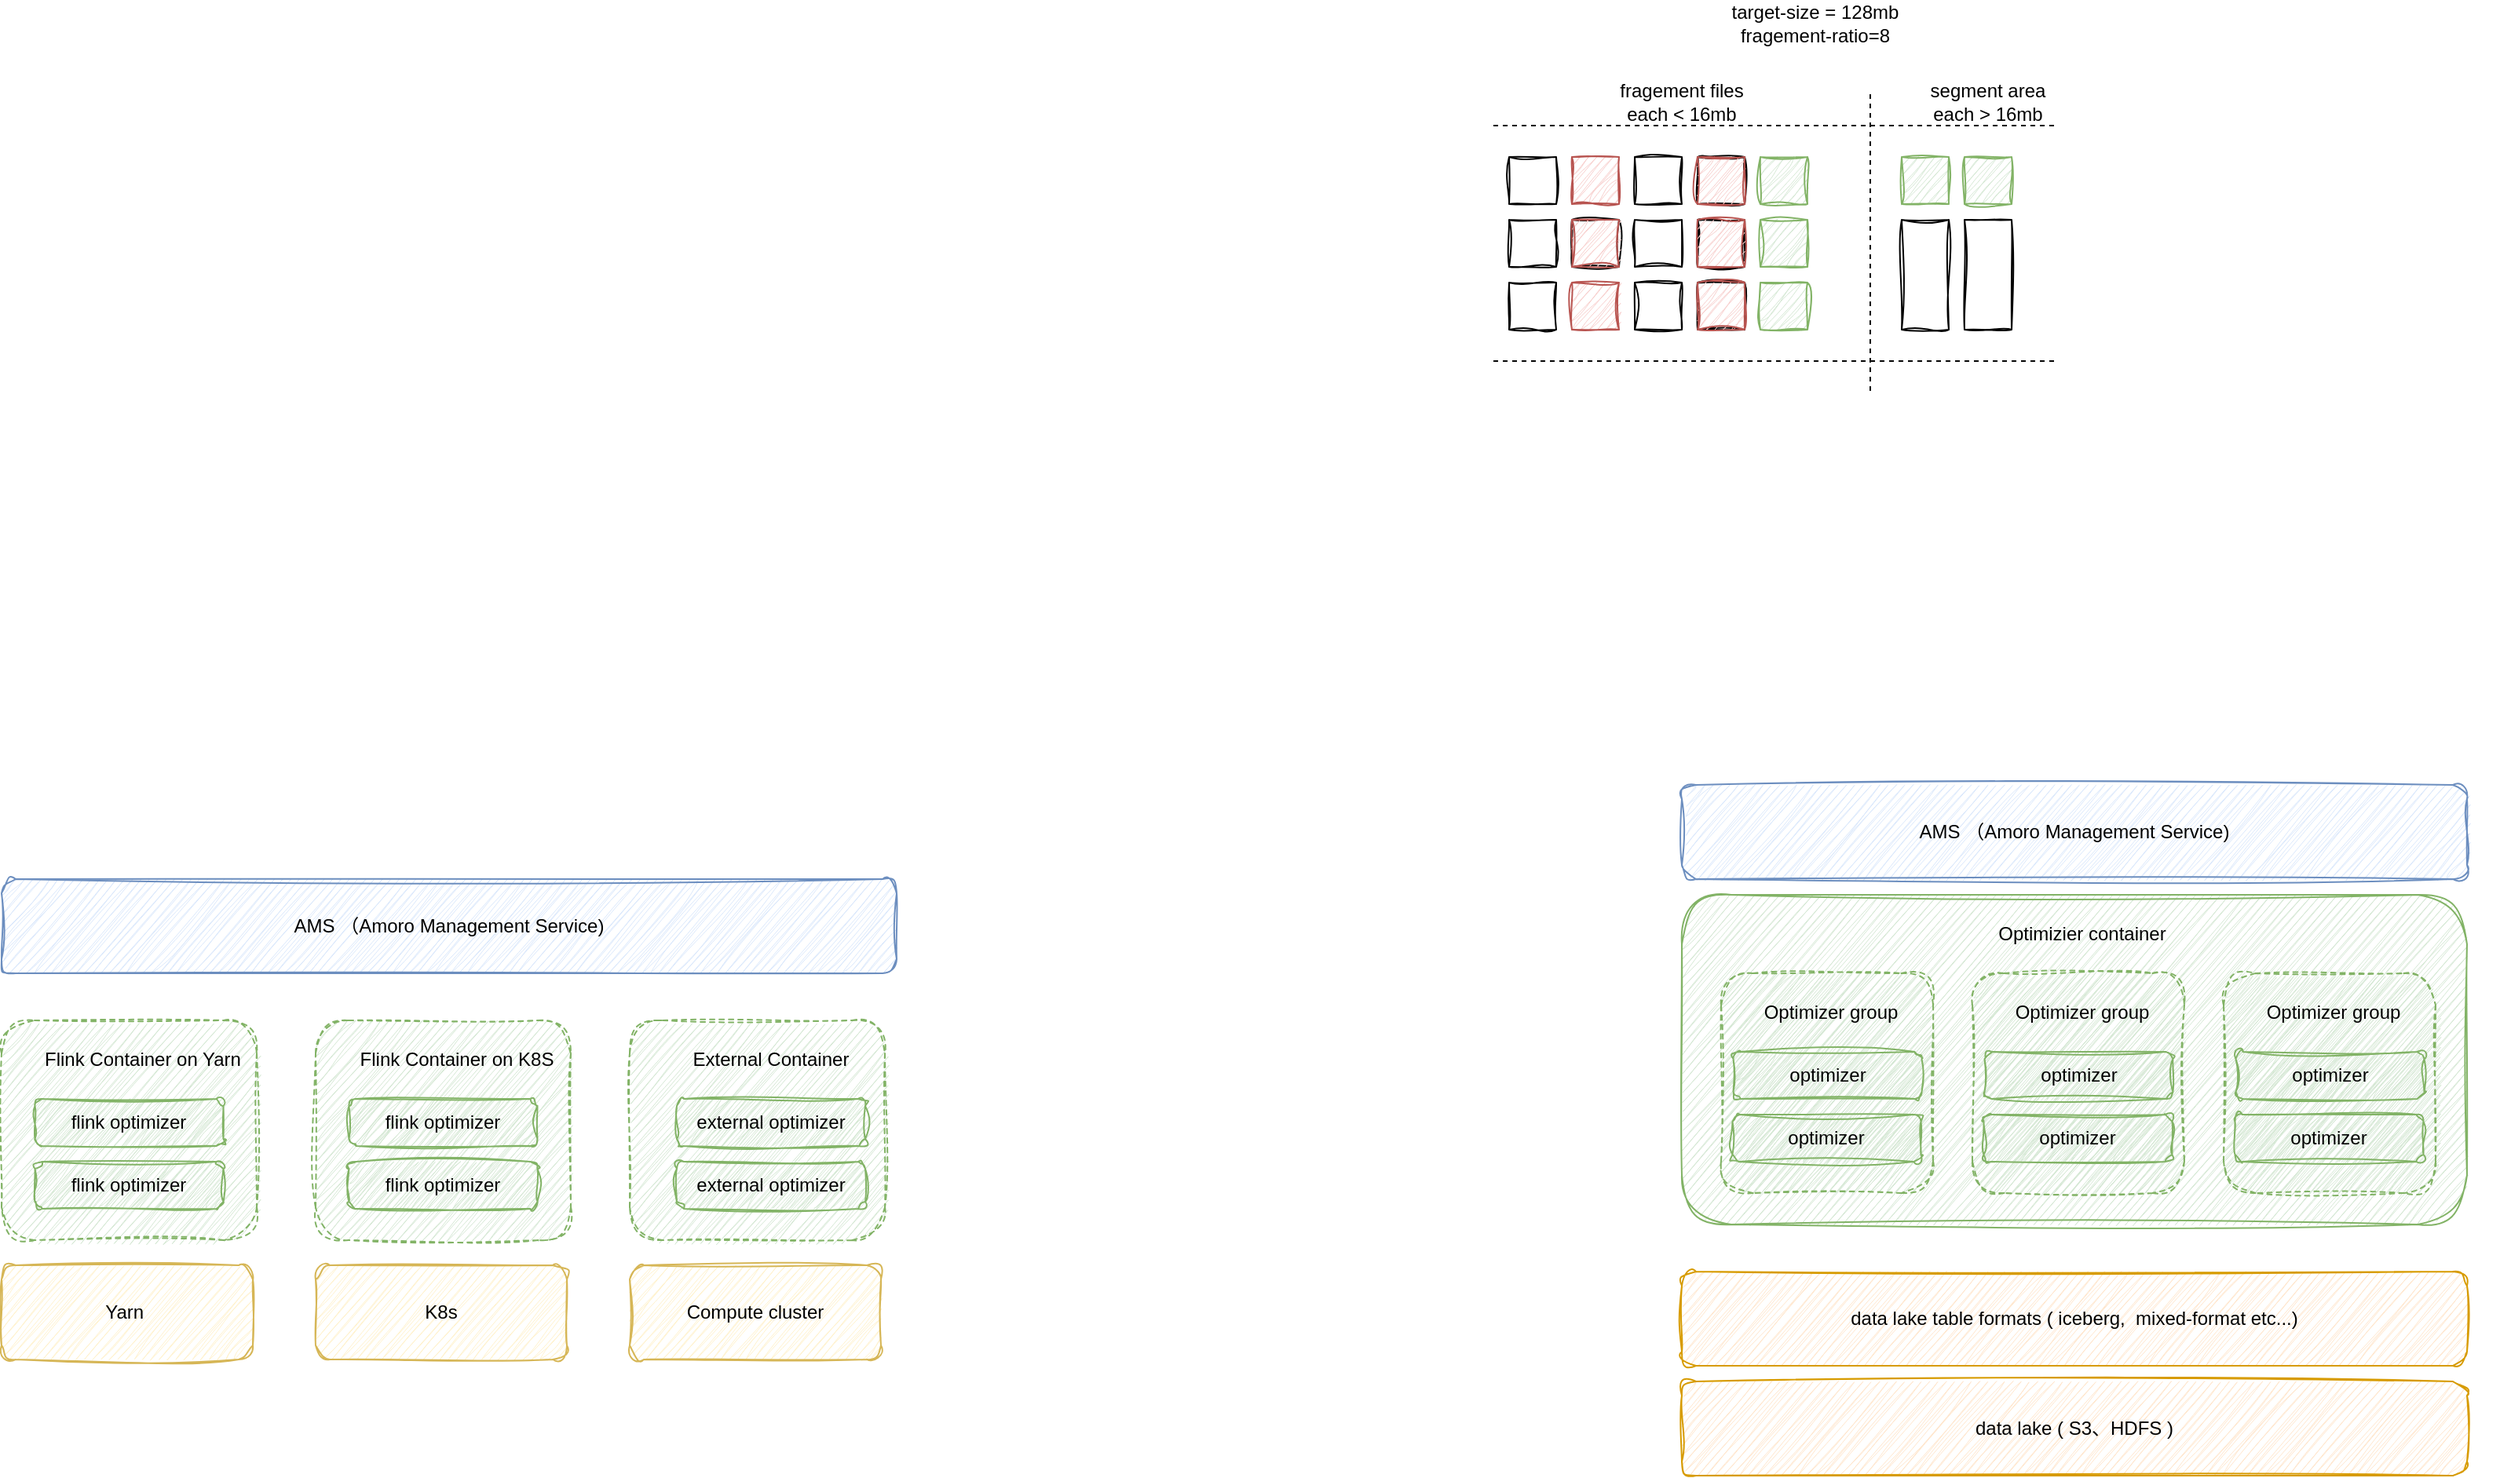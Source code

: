 <mxfile version="21.5.2" type="github">
  <diagram name="Page-1" id="tv53r37UJuACmMFxITL4">
    <mxGraphModel dx="2615" dy="616" grid="1" gridSize="10" guides="1" tooltips="1" connect="1" arrows="1" fold="1" page="1" pageScale="1" pageWidth="850" pageHeight="1100" math="0" shadow="0">
      <root>
        <mxCell id="0" />
        <mxCell id="1" parent="0" />
        <mxCell id="fvgirOWMD90nzsdTlDjV-2" value="" style="endArrow=none;dashed=1;html=1;rounded=0;" edge="1" parent="1">
          <mxGeometry width="50" height="50" relative="1" as="geometry">
            <mxPoint x="20" y="100" as="sourcePoint" />
            <mxPoint x="380" y="100" as="targetPoint" />
          </mxGeometry>
        </mxCell>
        <mxCell id="fvgirOWMD90nzsdTlDjV-3" value="" style="rounded=0;whiteSpace=wrap;html=1;sketch=1;curveFitting=1;jiggle=2;" vertex="1" parent="1">
          <mxGeometry x="30" y="120" width="30" height="30" as="geometry" />
        </mxCell>
        <mxCell id="fvgirOWMD90nzsdTlDjV-4" value="" style="rounded=0;whiteSpace=wrap;html=1;fillColor=#f8cecc;strokeColor=#b85450;sketch=1;curveFitting=1;jiggle=2;" vertex="1" parent="1">
          <mxGeometry x="70" y="120" width="30" height="30" as="geometry" />
        </mxCell>
        <mxCell id="fvgirOWMD90nzsdTlDjV-5" value="" style="rounded=0;whiteSpace=wrap;html=1;sketch=1;curveFitting=1;jiggle=2;" vertex="1" parent="1">
          <mxGeometry x="110" y="120" width="30" height="30" as="geometry" />
        </mxCell>
        <mxCell id="fvgirOWMD90nzsdTlDjV-6" value="" style="rounded=0;whiteSpace=wrap;html=1;sketch=1;curveFitting=1;jiggle=2;" vertex="1" parent="1">
          <mxGeometry x="150" y="120" width="30" height="30" as="geometry" />
        </mxCell>
        <mxCell id="fvgirOWMD90nzsdTlDjV-7" value="" style="rounded=0;whiteSpace=wrap;html=1;fillColor=#d5e8d4;strokeColor=#82b366;sketch=1;curveFitting=1;jiggle=2;" vertex="1" parent="1">
          <mxGeometry x="190" y="120" width="30" height="30" as="geometry" />
        </mxCell>
        <mxCell id="fvgirOWMD90nzsdTlDjV-8" value="" style="rounded=0;whiteSpace=wrap;html=1;sketch=1;curveFitting=1;jiggle=2;" vertex="1" parent="1">
          <mxGeometry x="30" y="160" width="30" height="30" as="geometry" />
        </mxCell>
        <mxCell id="fvgirOWMD90nzsdTlDjV-9" value="" style="rounded=0;whiteSpace=wrap;html=1;sketch=1;curveFitting=1;jiggle=2;" vertex="1" parent="1">
          <mxGeometry x="70" y="160" width="30" height="30" as="geometry" />
        </mxCell>
        <mxCell id="fvgirOWMD90nzsdTlDjV-10" value="" style="rounded=0;whiteSpace=wrap;html=1;sketch=1;curveFitting=1;jiggle=2;" vertex="1" parent="1">
          <mxGeometry x="110" y="160" width="30" height="30" as="geometry" />
        </mxCell>
        <mxCell id="fvgirOWMD90nzsdTlDjV-11" value="" style="rounded=0;whiteSpace=wrap;html=1;sketch=1;curveFitting=1;jiggle=2;" vertex="1" parent="1">
          <mxGeometry x="150" y="160" width="30" height="30" as="geometry" />
        </mxCell>
        <mxCell id="fvgirOWMD90nzsdTlDjV-12" value="" style="rounded=0;whiteSpace=wrap;html=1;fillColor=#d5e8d4;strokeColor=#82b366;sketch=1;curveFitting=1;jiggle=2;" vertex="1" parent="1">
          <mxGeometry x="190" y="160" width="30" height="30" as="geometry" />
        </mxCell>
        <mxCell id="fvgirOWMD90nzsdTlDjV-13" value="" style="rounded=0;whiteSpace=wrap;html=1;sketch=1;curveFitting=1;jiggle=2;" vertex="1" parent="1">
          <mxGeometry x="30" y="200" width="30" height="30" as="geometry" />
        </mxCell>
        <mxCell id="fvgirOWMD90nzsdTlDjV-14" value="" style="rounded=0;whiteSpace=wrap;html=1;fillColor=#f8cecc;strokeColor=#b85450;sketch=1;curveFitting=1;jiggle=2;" vertex="1" parent="1">
          <mxGeometry x="70" y="200" width="30" height="30" as="geometry" />
        </mxCell>
        <mxCell id="fvgirOWMD90nzsdTlDjV-15" value="" style="rounded=0;whiteSpace=wrap;html=1;sketch=1;curveFitting=1;jiggle=2;" vertex="1" parent="1">
          <mxGeometry x="110" y="200" width="30" height="30" as="geometry" />
        </mxCell>
        <mxCell id="fvgirOWMD90nzsdTlDjV-16" value="" style="rounded=0;whiteSpace=wrap;html=1;sketch=1;curveFitting=1;jiggle=2;" vertex="1" parent="1">
          <mxGeometry x="150" y="200" width="30" height="30" as="geometry" />
        </mxCell>
        <mxCell id="fvgirOWMD90nzsdTlDjV-17" value="" style="rounded=0;whiteSpace=wrap;html=1;fillColor=#d5e8d4;strokeColor=#82b366;sketch=1;curveFitting=1;jiggle=2;" vertex="1" parent="1">
          <mxGeometry x="190" y="200" width="30" height="30" as="geometry" />
        </mxCell>
        <mxCell id="fvgirOWMD90nzsdTlDjV-18" value="" style="rounded=0;whiteSpace=wrap;html=1;sketch=1;curveFitting=1;jiggle=2;" vertex="1" parent="1">
          <mxGeometry x="150" y="200" width="30" height="30" as="geometry" />
        </mxCell>
        <mxCell id="fvgirOWMD90nzsdTlDjV-19" value="" style="rounded=0;whiteSpace=wrap;html=1;sketch=1;curveFitting=1;jiggle=2;" vertex="1" parent="1">
          <mxGeometry x="150" y="160" width="30" height="30" as="geometry" />
        </mxCell>
        <mxCell id="fvgirOWMD90nzsdTlDjV-20" value="" style="rounded=0;whiteSpace=wrap;html=1;sketch=1;curveFitting=1;jiggle=2;" vertex="1" parent="1">
          <mxGeometry x="150" y="120" width="30" height="30" as="geometry" />
        </mxCell>
        <mxCell id="fvgirOWMD90nzsdTlDjV-21" value="" style="rounded=0;whiteSpace=wrap;html=1;fillColor=#f8cecc;strokeColor=#b85450;sketch=1;curveFitting=1;jiggle=2;" vertex="1" parent="1">
          <mxGeometry x="150" y="200" width="30" height="30" as="geometry" />
        </mxCell>
        <mxCell id="fvgirOWMD90nzsdTlDjV-22" value="" style="rounded=0;whiteSpace=wrap;html=1;fillColor=#f8cecc;strokeColor=#b85450;sketch=1;curveFitting=1;jiggle=2;" vertex="1" parent="1">
          <mxGeometry x="150" y="160" width="30" height="30" as="geometry" />
        </mxCell>
        <mxCell id="fvgirOWMD90nzsdTlDjV-23" value="" style="rounded=0;whiteSpace=wrap;html=1;fillColor=#f8cecc;strokeColor=#b85450;sketch=1;curveFitting=1;jiggle=2;" vertex="1" parent="1">
          <mxGeometry x="150" y="120" width="30" height="30" as="geometry" />
        </mxCell>
        <mxCell id="fvgirOWMD90nzsdTlDjV-24" value="" style="rounded=0;whiteSpace=wrap;html=1;fillColor=#f8cecc;strokeColor=#b85450;sketch=1;curveFitting=1;jiggle=2;" vertex="1" parent="1">
          <mxGeometry x="70" y="160" width="30" height="30" as="geometry" />
        </mxCell>
        <mxCell id="fvgirOWMD90nzsdTlDjV-25" value="" style="endArrow=none;dashed=1;html=1;rounded=0;" edge="1" parent="1">
          <mxGeometry width="50" height="50" relative="1" as="geometry">
            <mxPoint x="20" y="250" as="sourcePoint" />
            <mxPoint x="380" y="250" as="targetPoint" />
          </mxGeometry>
        </mxCell>
        <mxCell id="fvgirOWMD90nzsdTlDjV-26" value="" style="endArrow=none;dashed=1;html=1;rounded=0;" edge="1" parent="1">
          <mxGeometry width="50" height="50" relative="1" as="geometry">
            <mxPoint x="260" y="80" as="sourcePoint" />
            <mxPoint x="260" y="270" as="targetPoint" />
          </mxGeometry>
        </mxCell>
        <mxCell id="fvgirOWMD90nzsdTlDjV-27" value="" style="rounded=0;whiteSpace=wrap;html=1;sketch=1;curveFitting=1;jiggle=2;" vertex="1" parent="1">
          <mxGeometry x="280" y="160" width="30" height="70" as="geometry" />
        </mxCell>
        <mxCell id="fvgirOWMD90nzsdTlDjV-28" value="" style="rounded=0;whiteSpace=wrap;html=1;sketch=1;curveFitting=1;jiggle=2;" vertex="1" parent="1">
          <mxGeometry x="320" y="160" width="30" height="70" as="geometry" />
        </mxCell>
        <mxCell id="fvgirOWMD90nzsdTlDjV-29" value="" style="rounded=0;whiteSpace=wrap;html=1;fillColor=#d5e8d4;strokeColor=#82b366;sketch=1;curveFitting=1;jiggle=2;" vertex="1" parent="1">
          <mxGeometry x="280" y="120" width="30" height="30" as="geometry" />
        </mxCell>
        <mxCell id="fvgirOWMD90nzsdTlDjV-30" value="" style="rounded=0;whiteSpace=wrap;html=1;fillColor=#d5e8d4;strokeColor=#82b366;sketch=1;curveFitting=1;jiggle=2;" vertex="1" parent="1">
          <mxGeometry x="320" y="120" width="30" height="30" as="geometry" />
        </mxCell>
        <mxCell id="fvgirOWMD90nzsdTlDjV-31" value="target-size = 128mb&lt;br&gt;fragement-ratio=8" style="text;html=1;strokeColor=none;fillColor=none;align=center;verticalAlign=middle;whiteSpace=wrap;rounded=0;" vertex="1" parent="1">
          <mxGeometry x="110" y="20" width="230" height="30" as="geometry" />
        </mxCell>
        <mxCell id="fvgirOWMD90nzsdTlDjV-32" value="fragement files &lt;br&gt;each &amp;lt; 16mb" style="text;html=1;strokeColor=none;fillColor=none;align=center;verticalAlign=middle;whiteSpace=wrap;rounded=0;" vertex="1" parent="1">
          <mxGeometry x="60" y="70" width="160" height="30" as="geometry" />
        </mxCell>
        <mxCell id="fvgirOWMD90nzsdTlDjV-33" value="segment area&lt;br&gt;each &amp;gt; 16mb" style="text;html=1;strokeColor=none;fillColor=none;align=center;verticalAlign=middle;whiteSpace=wrap;rounded=0;" vertex="1" parent="1">
          <mxGeometry x="255" y="70" width="160" height="30" as="geometry" />
        </mxCell>
        <mxCell id="fvgirOWMD90nzsdTlDjV-34" value="AMS （Amoro Management Service)" style="rounded=1;whiteSpace=wrap;html=1;sketch=1;curveFitting=1;jiggle=2;fillColor=#dae8fc;strokeColor=#6c8ebf;" vertex="1" parent="1">
          <mxGeometry x="140" y="520" width="500" height="60" as="geometry" />
        </mxCell>
        <mxCell id="fvgirOWMD90nzsdTlDjV-36" value="" style="rounded=1;whiteSpace=wrap;html=1;sketch=1;curveFitting=1;jiggle=2;fillColor=#d5e8d4;strokeColor=#82b366;" vertex="1" parent="1">
          <mxGeometry x="140" y="590" width="500" height="210" as="geometry" />
        </mxCell>
        <mxCell id="fvgirOWMD90nzsdTlDjV-40" value="Optimizier container" style="text;html=1;strokeColor=none;fillColor=none;align=center;verticalAlign=middle;whiteSpace=wrap;rounded=0;sketch=1;curveFitting=1;jiggle=2;" vertex="1" parent="1">
          <mxGeometry x="290" y="600" width="210" height="30" as="geometry" />
        </mxCell>
        <mxCell id="fvgirOWMD90nzsdTlDjV-44" value="" style="group;sketch=1;curveFitting=1;jiggle=2;fillColor=none;strokeColor=none;" vertex="1" connectable="0" parent="1">
          <mxGeometry x="130" y="640" width="210" height="140" as="geometry" />
        </mxCell>
        <mxCell id="fvgirOWMD90nzsdTlDjV-37" value="" style="rounded=1;whiteSpace=wrap;html=1;dashed=1;sketch=1;curveFitting=1;jiggle=2;fillColor=#d5e8d4;strokeColor=#82b366;" vertex="1" parent="fvgirOWMD90nzsdTlDjV-44">
          <mxGeometry x="35" width="135" height="140" as="geometry" />
        </mxCell>
        <mxCell id="fvgirOWMD90nzsdTlDjV-41" value="optimizer" style="rounded=1;whiteSpace=wrap;html=1;sketch=1;curveFitting=1;jiggle=2;fillColor=#d5e8d4;strokeColor=#82b366;" vertex="1" parent="fvgirOWMD90nzsdTlDjV-44">
          <mxGeometry x="42.75" y="50" width="120" height="30" as="geometry" />
        </mxCell>
        <mxCell id="fvgirOWMD90nzsdTlDjV-42" value="optimizer" style="rounded=1;whiteSpace=wrap;html=1;sketch=1;curveFitting=1;jiggle=2;fillColor=#d5e8d4;strokeColor=#82b366;" vertex="1" parent="fvgirOWMD90nzsdTlDjV-44">
          <mxGeometry x="42.25" y="90" width="120" height="30" as="geometry" />
        </mxCell>
        <mxCell id="fvgirOWMD90nzsdTlDjV-43" value="Optimizer group" style="text;html=1;strokeColor=none;fillColor=none;align=center;verticalAlign=middle;whiteSpace=wrap;rounded=0;sketch=1;curveFitting=1;jiggle=2;" vertex="1" parent="fvgirOWMD90nzsdTlDjV-44">
          <mxGeometry y="10" width="210" height="30" as="geometry" />
        </mxCell>
        <mxCell id="fvgirOWMD90nzsdTlDjV-45" value="" style="group;sketch=1;curveFitting=1;jiggle=2;fillColor=none;strokeColor=none;" vertex="1" connectable="0" parent="1">
          <mxGeometry x="290" y="640" width="210" height="140" as="geometry" />
        </mxCell>
        <mxCell id="fvgirOWMD90nzsdTlDjV-46" value="" style="rounded=1;whiteSpace=wrap;html=1;dashed=1;sketch=1;curveFitting=1;jiggle=2;fillColor=#d5e8d4;strokeColor=#82b366;" vertex="1" parent="fvgirOWMD90nzsdTlDjV-45">
          <mxGeometry x="35" width="135" height="140" as="geometry" />
        </mxCell>
        <mxCell id="fvgirOWMD90nzsdTlDjV-47" value="optimizer" style="rounded=1;whiteSpace=wrap;html=1;sketch=1;curveFitting=1;jiggle=2;fillColor=#d5e8d4;strokeColor=#82b366;" vertex="1" parent="fvgirOWMD90nzsdTlDjV-45">
          <mxGeometry x="42.75" y="50" width="120" height="30" as="geometry" />
        </mxCell>
        <mxCell id="fvgirOWMD90nzsdTlDjV-48" value="optimizer" style="rounded=1;whiteSpace=wrap;html=1;sketch=1;curveFitting=1;jiggle=2;fillColor=#d5e8d4;strokeColor=#82b366;" vertex="1" parent="fvgirOWMD90nzsdTlDjV-45">
          <mxGeometry x="42.25" y="90" width="120" height="30" as="geometry" />
        </mxCell>
        <mxCell id="fvgirOWMD90nzsdTlDjV-49" value="Optimizer group" style="text;html=1;strokeColor=none;fillColor=none;align=center;verticalAlign=middle;whiteSpace=wrap;rounded=0;sketch=1;curveFitting=1;jiggle=2;" vertex="1" parent="fvgirOWMD90nzsdTlDjV-45">
          <mxGeometry y="10" width="210" height="30" as="geometry" />
        </mxCell>
        <mxCell id="fvgirOWMD90nzsdTlDjV-50" value="" style="group;sketch=1;curveFitting=1;jiggle=2;fillColor=none;strokeColor=none;" vertex="1" connectable="0" parent="1">
          <mxGeometry x="450" y="640" width="210" height="140" as="geometry" />
        </mxCell>
        <mxCell id="fvgirOWMD90nzsdTlDjV-51" value="" style="rounded=1;whiteSpace=wrap;html=1;dashed=1;sketch=1;curveFitting=1;jiggle=2;fillColor=#d5e8d4;strokeColor=#82b366;" vertex="1" parent="fvgirOWMD90nzsdTlDjV-50">
          <mxGeometry x="35" width="135" height="140" as="geometry" />
        </mxCell>
        <mxCell id="fvgirOWMD90nzsdTlDjV-52" value="optimizer" style="rounded=1;whiteSpace=wrap;html=1;sketch=1;curveFitting=1;jiggle=2;fillColor=#d5e8d4;strokeColor=#82b366;" vertex="1" parent="fvgirOWMD90nzsdTlDjV-50">
          <mxGeometry x="42.75" y="50" width="120" height="30" as="geometry" />
        </mxCell>
        <mxCell id="fvgirOWMD90nzsdTlDjV-53" value="optimizer" style="rounded=1;whiteSpace=wrap;html=1;sketch=1;curveFitting=1;jiggle=2;fillColor=#d5e8d4;strokeColor=#82b366;" vertex="1" parent="fvgirOWMD90nzsdTlDjV-50">
          <mxGeometry x="42.25" y="90" width="120" height="30" as="geometry" />
        </mxCell>
        <mxCell id="fvgirOWMD90nzsdTlDjV-54" value="Optimizer group" style="text;html=1;strokeColor=none;fillColor=none;align=center;verticalAlign=middle;whiteSpace=wrap;rounded=0;sketch=1;curveFitting=1;jiggle=2;" vertex="1" parent="fvgirOWMD90nzsdTlDjV-50">
          <mxGeometry y="10" width="210" height="30" as="geometry" />
        </mxCell>
        <mxCell id="fvgirOWMD90nzsdTlDjV-55" value="data lake ( S3、HDFS )" style="rounded=1;whiteSpace=wrap;html=1;fillColor=#ffe6cc;strokeColor=#d79b00;sketch=1;curveFitting=1;jiggle=2;" vertex="1" parent="1">
          <mxGeometry x="140" y="900" width="500" height="60" as="geometry" />
        </mxCell>
        <mxCell id="fvgirOWMD90nzsdTlDjV-56" value="data lake table formats ( iceberg,&amp;nbsp; mixed-format etc...)" style="rounded=1;whiteSpace=wrap;html=1;fillColor=#ffe6cc;strokeColor=#d79b00;sketch=1;curveFitting=1;jiggle=2;" vertex="1" parent="1">
          <mxGeometry x="140" y="830" width="500" height="60" as="geometry" />
        </mxCell>
        <mxCell id="fvgirOWMD90nzsdTlDjV-57" value="AMS （Amoro Management Service)" style="rounded=1;whiteSpace=wrap;html=1;sketch=1;curveFitting=1;jiggle=2;fillColor=#dae8fc;strokeColor=#6c8ebf;" vertex="1" parent="1">
          <mxGeometry x="-930" y="580" width="570" height="60" as="geometry" />
        </mxCell>
        <mxCell id="fvgirOWMD90nzsdTlDjV-80" value="" style="group" vertex="1" connectable="0" parent="1">
          <mxGeometry x="-930" y="670" width="180" height="140" as="geometry" />
        </mxCell>
        <mxCell id="fvgirOWMD90nzsdTlDjV-61" value="" style="rounded=1;whiteSpace=wrap;html=1;dashed=1;sketch=1;curveFitting=1;jiggle=2;fillColor=#d5e8d4;strokeColor=#82b366;" vertex="1" parent="fvgirOWMD90nzsdTlDjV-80">
          <mxGeometry width="162.5" height="140" as="geometry" />
        </mxCell>
        <mxCell id="fvgirOWMD90nzsdTlDjV-62" value="flink optimizer" style="rounded=1;whiteSpace=wrap;html=1;sketch=1;curveFitting=1;jiggle=2;fillColor=#d5e8d4;strokeColor=#82b366;" vertex="1" parent="fvgirOWMD90nzsdTlDjV-80">
          <mxGeometry x="21.25" y="50" width="120" height="30" as="geometry" />
        </mxCell>
        <mxCell id="fvgirOWMD90nzsdTlDjV-63" value="flink optimizer" style="rounded=1;whiteSpace=wrap;html=1;sketch=1;curveFitting=1;jiggle=2;fillColor=#d5e8d4;strokeColor=#82b366;" vertex="1" parent="fvgirOWMD90nzsdTlDjV-80">
          <mxGeometry x="21.25" y="90" width="120" height="30" as="geometry" />
        </mxCell>
        <mxCell id="fvgirOWMD90nzsdTlDjV-78" value="Flink Container on Yarn" style="text;html=1;strokeColor=none;fillColor=none;align=center;verticalAlign=middle;whiteSpace=wrap;rounded=0;" vertex="1" parent="fvgirOWMD90nzsdTlDjV-80">
          <mxGeometry y="10" width="180" height="30" as="geometry" />
        </mxCell>
        <mxCell id="fvgirOWMD90nzsdTlDjV-81" value="Yarn&amp;nbsp;" style="rounded=1;whiteSpace=wrap;html=1;fillColor=#fff2cc;strokeColor=#d6b656;sketch=1;curveFitting=1;jiggle=2;" vertex="1" parent="1">
          <mxGeometry x="-930" y="826" width="160" height="60" as="geometry" />
        </mxCell>
        <mxCell id="fvgirOWMD90nzsdTlDjV-82" value="" style="group" vertex="1" connectable="0" parent="1">
          <mxGeometry x="-730" y="670" width="180" height="140" as="geometry" />
        </mxCell>
        <mxCell id="fvgirOWMD90nzsdTlDjV-83" value="" style="rounded=1;whiteSpace=wrap;html=1;dashed=1;sketch=1;curveFitting=1;jiggle=2;fillColor=#d5e8d4;strokeColor=#82b366;" vertex="1" parent="fvgirOWMD90nzsdTlDjV-82">
          <mxGeometry width="162.5" height="140" as="geometry" />
        </mxCell>
        <mxCell id="fvgirOWMD90nzsdTlDjV-84" value="flink optimizer" style="rounded=1;whiteSpace=wrap;html=1;sketch=1;curveFitting=1;jiggle=2;fillColor=#d5e8d4;strokeColor=#82b366;" vertex="1" parent="fvgirOWMD90nzsdTlDjV-82">
          <mxGeometry x="21.25" y="50" width="120" height="30" as="geometry" />
        </mxCell>
        <mxCell id="fvgirOWMD90nzsdTlDjV-85" value="flink optimizer" style="rounded=1;whiteSpace=wrap;html=1;sketch=1;curveFitting=1;jiggle=2;fillColor=#d5e8d4;strokeColor=#82b366;" vertex="1" parent="fvgirOWMD90nzsdTlDjV-82">
          <mxGeometry x="21.25" y="90" width="120" height="30" as="geometry" />
        </mxCell>
        <mxCell id="fvgirOWMD90nzsdTlDjV-86" value="Flink Container on K8S" style="text;html=1;strokeColor=none;fillColor=none;align=center;verticalAlign=middle;whiteSpace=wrap;rounded=0;" vertex="1" parent="fvgirOWMD90nzsdTlDjV-82">
          <mxGeometry y="10" width="180" height="30" as="geometry" />
        </mxCell>
        <mxCell id="fvgirOWMD90nzsdTlDjV-87" value="K8s" style="rounded=1;whiteSpace=wrap;html=1;fillColor=#fff2cc;strokeColor=#d6b656;sketch=1;curveFitting=1;jiggle=2;" vertex="1" parent="1">
          <mxGeometry x="-730" y="826" width="160" height="60" as="geometry" />
        </mxCell>
        <mxCell id="fvgirOWMD90nzsdTlDjV-88" value="" style="group" vertex="1" connectable="0" parent="1">
          <mxGeometry x="-530" y="670" width="180" height="140" as="geometry" />
        </mxCell>
        <mxCell id="fvgirOWMD90nzsdTlDjV-89" value="" style="rounded=1;whiteSpace=wrap;html=1;dashed=1;sketch=1;curveFitting=1;jiggle=2;fillColor=#d5e8d4;strokeColor=#82b366;" vertex="1" parent="fvgirOWMD90nzsdTlDjV-88">
          <mxGeometry width="162.5" height="140" as="geometry" />
        </mxCell>
        <mxCell id="fvgirOWMD90nzsdTlDjV-90" value="external optimizer" style="rounded=1;whiteSpace=wrap;html=1;sketch=1;curveFitting=1;jiggle=2;fillColor=#d5e8d4;strokeColor=#82b366;" vertex="1" parent="fvgirOWMD90nzsdTlDjV-88">
          <mxGeometry x="30" y="50" width="120" height="30" as="geometry" />
        </mxCell>
        <mxCell id="fvgirOWMD90nzsdTlDjV-91" value="external optimizer" style="rounded=1;whiteSpace=wrap;html=1;sketch=1;curveFitting=1;jiggle=2;fillColor=#d5e8d4;strokeColor=#82b366;" vertex="1" parent="fvgirOWMD90nzsdTlDjV-88">
          <mxGeometry x="30" y="90" width="120" height="30" as="geometry" />
        </mxCell>
        <mxCell id="fvgirOWMD90nzsdTlDjV-92" value="External Container" style="text;html=1;strokeColor=none;fillColor=none;align=center;verticalAlign=middle;whiteSpace=wrap;rounded=0;" vertex="1" parent="fvgirOWMD90nzsdTlDjV-88">
          <mxGeometry y="10" width="180" height="30" as="geometry" />
        </mxCell>
        <mxCell id="fvgirOWMD90nzsdTlDjV-93" value="Compute cluster" style="rounded=1;whiteSpace=wrap;html=1;fillColor=#fff2cc;strokeColor=#d6b656;sketch=1;curveFitting=1;jiggle=2;" vertex="1" parent="1">
          <mxGeometry x="-530" y="826" width="160" height="60" as="geometry" />
        </mxCell>
      </root>
    </mxGraphModel>
  </diagram>
</mxfile>
